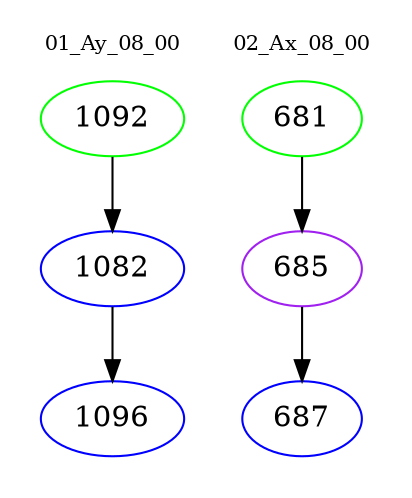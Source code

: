 digraph{
subgraph cluster_0 {
color = white
label = "01_Ay_08_00";
fontsize=10;
T0_1092 [label="1092", color="green"]
T0_1092 -> T0_1082 [color="black"]
T0_1082 [label="1082", color="blue"]
T0_1082 -> T0_1096 [color="black"]
T0_1096 [label="1096", color="blue"]
}
subgraph cluster_1 {
color = white
label = "02_Ax_08_00";
fontsize=10;
T1_681 [label="681", color="green"]
T1_681 -> T1_685 [color="black"]
T1_685 [label="685", color="purple"]
T1_685 -> T1_687 [color="black"]
T1_687 [label="687", color="blue"]
}
}
